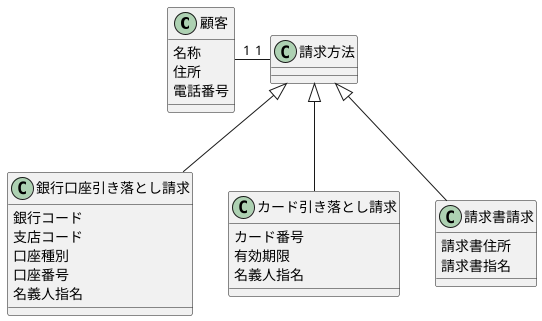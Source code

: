 @startuml

class 顧客 {
    名称
    住所
    電話番号
}

class 請求方法 {

}

class 銀行口座引き落とし請求 {
    銀行コード
    支店コード
    口座種別
    口座番号
    名義人指名
}

class カード引き落とし請求 {
    カード番号
    有効期限
    名義人指名
}

class 請求書請求 {
    請求書住所
    請求書指名
}

顧客 "1"-"1" 請求方法
銀行口座引き落とし請求 -up-|> 請求方法
カード引き落とし請求 -up-|> 請求方法
請求書請求 -up-|> 請求方法


@enduml